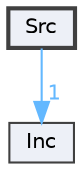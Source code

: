 digraph "Src"
{
 // LATEX_PDF_SIZE
  bgcolor="transparent";
  edge [fontname=Helvetica,fontsize=10,labelfontname=Helvetica,labelfontsize=10];
  node [fontname=Helvetica,fontsize=10,shape=box,height=0.2,width=0.4];
  compound=true
  dir_413f4e031a85da0d68269c6fd2f76e1c [label="Src", fillcolor="#edf0f7", color="grey25", style="filled,bold", URL="dir_413f4e031a85da0d68269c6fd2f76e1c.html",tooltip=""];
  dir_f93dfce691d792349f1c14ede440e2e6 [label="Inc", fillcolor="#edf0f7", color="grey25", style="filled", URL="dir_f93dfce691d792349f1c14ede440e2e6.html",tooltip=""];
  dir_413f4e031a85da0d68269c6fd2f76e1c->dir_f93dfce691d792349f1c14ede440e2e6 [headlabel="1", labeldistance=1.5 headhref="dir_000011_000009.html" href="dir_000011_000009.html" color="steelblue1" fontcolor="steelblue1"];
}
